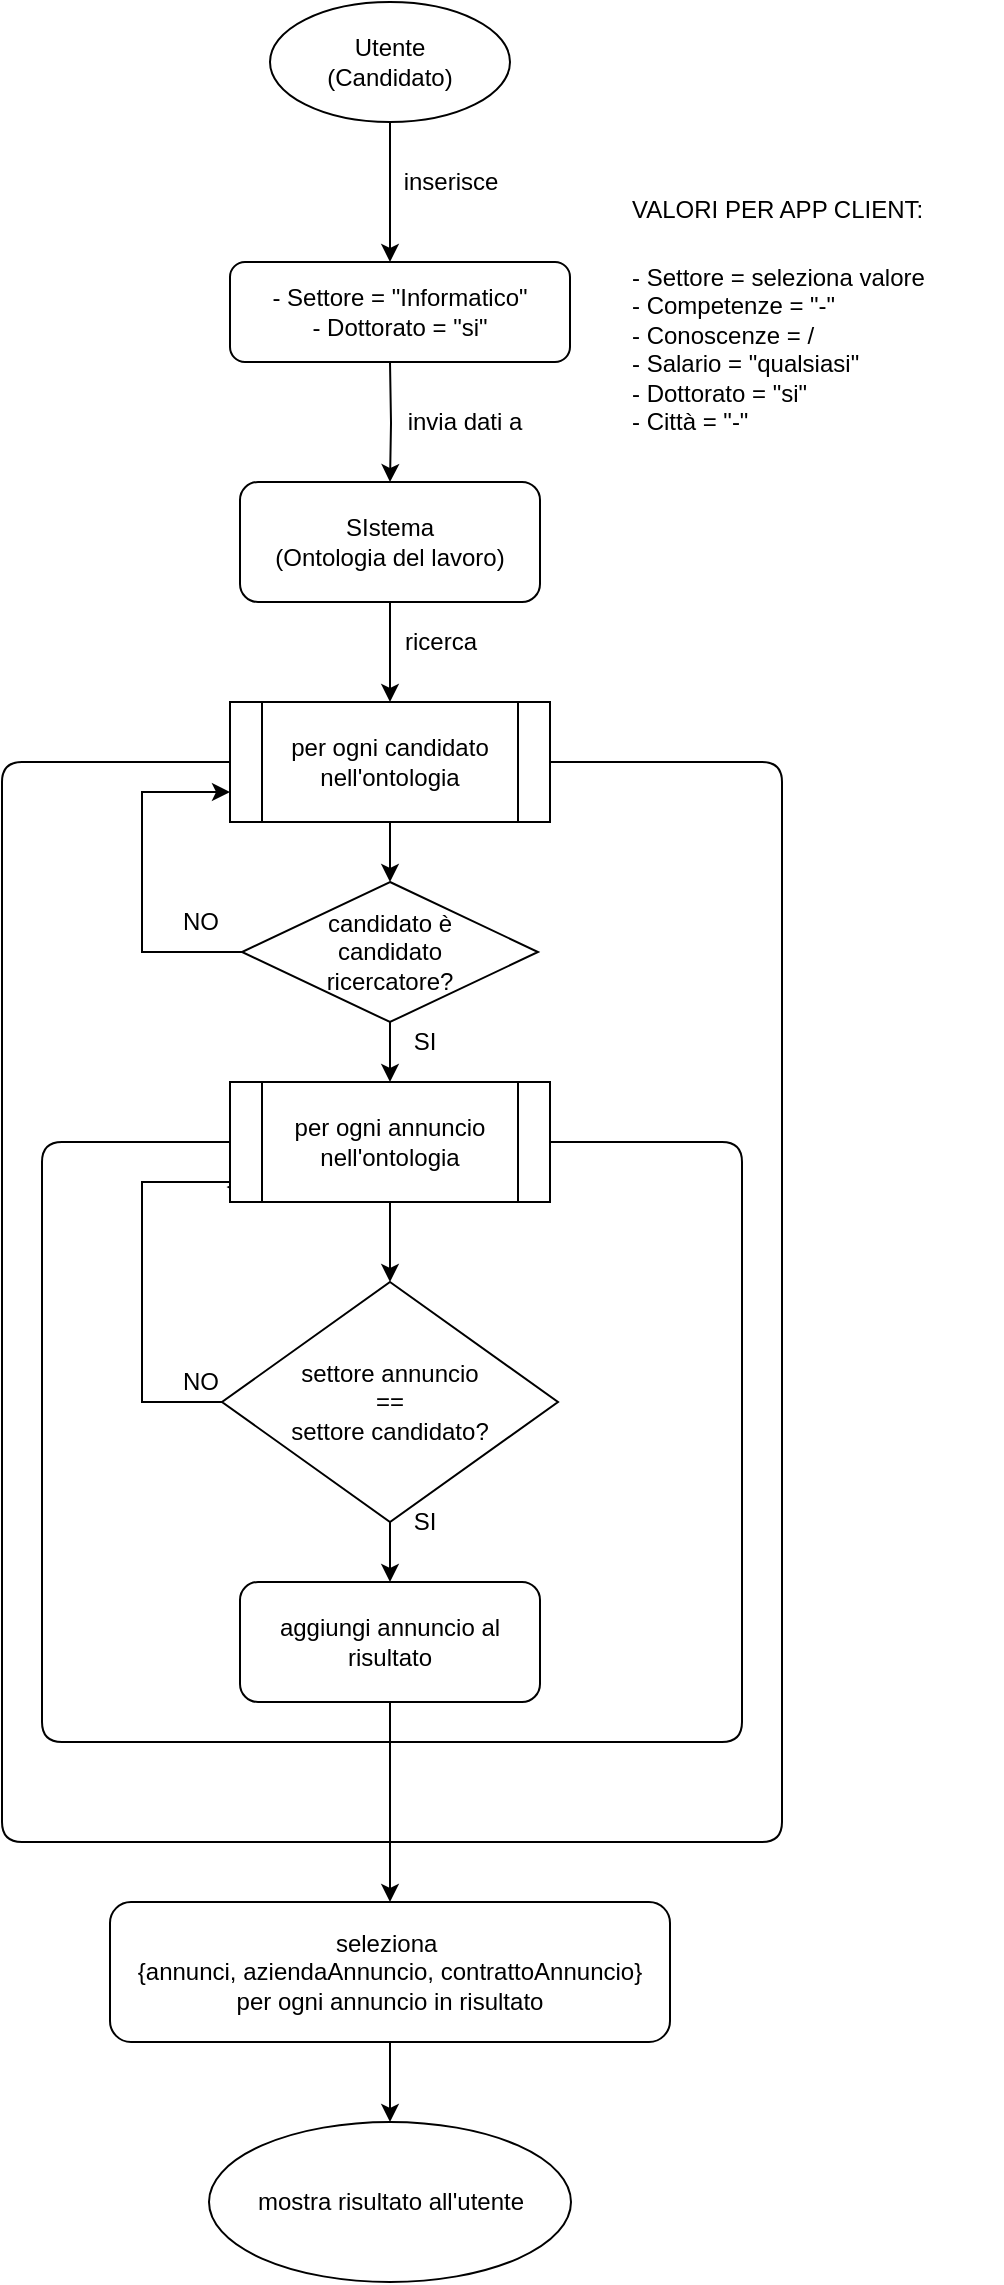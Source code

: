 <mxfile version="14.4.3" type="device"><diagram id="ayHtmYgfoHVvkvzsXFXl" name="Page-1"><mxGraphModel dx="881" dy="875" grid="1" gridSize="10" guides="1" tooltips="1" connect="1" arrows="1" fold="1" page="0" pageScale="1" pageWidth="827" pageHeight="1169" math="0" shadow="0"><root><mxCell id="0"/><mxCell id="1" parent="0"/><mxCell id="3jaV1H3lAXQtu0JZNAEJ-7" style="edgeStyle=orthogonalEdgeStyle;rounded=0;orthogonalLoop=1;jettySize=auto;html=1;" parent="1" source="3jaV1H3lAXQtu0JZNAEJ-1" edge="1"><mxGeometry relative="1" as="geometry"><mxPoint x="414" as="targetPoint"/></mxGeometry></mxCell><mxCell id="3jaV1H3lAXQtu0JZNAEJ-1" value="Utente&lt;br&gt;(Candidato)" style="ellipse;whiteSpace=wrap;html=1;" parent="1" vertex="1"><mxGeometry x="354" y="-130" width="120" height="60" as="geometry"/></mxCell><mxCell id="3jaV1H3lAXQtu0JZNAEJ-4" value="inserisce" style="text;html=1;align=center;verticalAlign=middle;resizable=0;points=[];autosize=1;" parent="1" vertex="1"><mxGeometry x="414" y="-50" width="60" height="20" as="geometry"/></mxCell><mxCell id="3jaV1H3lAXQtu0JZNAEJ-13" style="edgeStyle=orthogonalEdgeStyle;rounded=0;orthogonalLoop=1;jettySize=auto;html=1;" parent="1" target="3jaV1H3lAXQtu0JZNAEJ-12" edge="1"><mxGeometry relative="1" as="geometry"><mxPoint x="414" y="50" as="sourcePoint"/></mxGeometry></mxCell><mxCell id="3jaV1H3lAXQtu0JZNAEJ-5" value="- Settore = &quot;Informatico&quot;&lt;br&gt;- Dottorato = &quot;si&quot;" style="rounded=1;whiteSpace=wrap;html=1;" parent="1" vertex="1"><mxGeometry x="334" width="170" height="50" as="geometry"/></mxCell><mxCell id="3jaV1H3lAXQtu0JZNAEJ-24" style="edgeStyle=orthogonalEdgeStyle;rounded=0;orthogonalLoop=1;jettySize=auto;html=1;entryX=-0.011;entryY=0.876;entryDx=0;entryDy=0;entryPerimeter=0;" parent="1" source="3jaV1H3lAXQtu0JZNAEJ-9" target="3jaV1H3lAXQtu0JZNAEJ-17" edge="1"><mxGeometry relative="1" as="geometry"><Array as="points"><mxPoint x="290" y="570"/><mxPoint x="290" y="460"/><mxPoint x="334" y="460"/><mxPoint x="334" y="463"/></Array></mxGeometry></mxCell><mxCell id="3jaV1H3lAXQtu0JZNAEJ-31" style="edgeStyle=orthogonalEdgeStyle;rounded=0;orthogonalLoop=1;jettySize=auto;html=1;entryX=0.5;entryY=0;entryDx=0;entryDy=0;" parent="1" source="3jaV1H3lAXQtu0JZNAEJ-9" edge="1"><mxGeometry relative="1" as="geometry"><mxPoint x="414" y="660" as="targetPoint"/></mxGeometry></mxCell><mxCell id="3jaV1H3lAXQtu0JZNAEJ-9" value="settore annuncio&lt;br&gt;==&lt;br&gt;settore candidato?" style="rhombus;whiteSpace=wrap;html=1;" parent="1" vertex="1"><mxGeometry x="330" y="510" width="168" height="120" as="geometry"/></mxCell><mxCell id="3jaV1H3lAXQtu0JZNAEJ-11" value="invia dati a" style="text;html=1;align=center;verticalAlign=middle;resizable=0;points=[];autosize=1;" parent="1" vertex="1"><mxGeometry x="416" y="70" width="70" height="20" as="geometry"/></mxCell><mxCell id="Tjv9hSrwOcbPROfCNJO8-11" style="edgeStyle=orthogonalEdgeStyle;rounded=0;orthogonalLoop=1;jettySize=auto;html=1;entryX=0.5;entryY=0;entryDx=0;entryDy=0;" edge="1" parent="1" source="3jaV1H3lAXQtu0JZNAEJ-12" target="Tjv9hSrwOcbPROfCNJO8-1"><mxGeometry relative="1" as="geometry"/></mxCell><mxCell id="3jaV1H3lAXQtu0JZNAEJ-12" value="SIstema&lt;br&gt;(Ontologia del lavoro)" style="rounded=1;whiteSpace=wrap;html=1;" parent="1" vertex="1"><mxGeometry x="339" y="110" width="150" height="60" as="geometry"/></mxCell><mxCell id="3jaV1H3lAXQtu0JZNAEJ-15" value="ricerca" style="text;html=1;align=center;verticalAlign=middle;resizable=0;points=[];autosize=1;" parent="1" vertex="1"><mxGeometry x="414" y="180" width="50" height="20" as="geometry"/></mxCell><mxCell id="3jaV1H3lAXQtu0JZNAEJ-19" style="edgeStyle=orthogonalEdgeStyle;rounded=0;orthogonalLoop=1;jettySize=auto;html=1;" parent="1" source="3jaV1H3lAXQtu0JZNAEJ-17" target="3jaV1H3lAXQtu0JZNAEJ-9" edge="1"><mxGeometry relative="1" as="geometry"/></mxCell><mxCell id="3jaV1H3lAXQtu0JZNAEJ-17" value="per ogni annuncio nell'ontologia" style="shape=process;whiteSpace=wrap;html=1;backgroundOutline=1;" parent="1" vertex="1"><mxGeometry x="334" y="410" width="160" height="60" as="geometry"/></mxCell><mxCell id="3jaV1H3lAXQtu0JZNAEJ-25" value="NO" style="text;html=1;align=center;verticalAlign=middle;resizable=0;points=[];autosize=1;" parent="1" vertex="1"><mxGeometry x="304" y="550" width="30" height="20" as="geometry"/></mxCell><mxCell id="3jaV1H3lAXQtu0JZNAEJ-27" value="SI" style="text;html=1;align=center;verticalAlign=middle;resizable=0;points=[];autosize=1;" parent="1" vertex="1"><mxGeometry x="416" y="620" width="30" height="20" as="geometry"/></mxCell><mxCell id="3jaV1H3lAXQtu0JZNAEJ-37" style="edgeStyle=orthogonalEdgeStyle;rounded=0;orthogonalLoop=1;jettySize=auto;html=1;entryX=0.5;entryY=0;entryDx=0;entryDy=0;" parent="1" edge="1"><mxGeometry relative="1" as="geometry"><mxPoint x="414" y="760" as="sourcePoint"/></mxGeometry></mxCell><mxCell id="U_LWP1ITrudUUQ7Jl30l-4" style="edgeStyle=orthogonalEdgeStyle;rounded=0;orthogonalLoop=1;jettySize=auto;html=1;entryX=0.5;entryY=0;entryDx=0;entryDy=0;" parent="1" source="3jaV1H3lAXQtu0JZNAEJ-46" target="U_LWP1ITrudUUQ7Jl30l-3" edge="1"><mxGeometry relative="1" as="geometry"/></mxCell><mxCell id="3jaV1H3lAXQtu0JZNAEJ-46" value="aggiungi annuncio al risultato" style="rounded=1;whiteSpace=wrap;html=1;" parent="1" vertex="1"><mxGeometry x="339" y="660" width="150" height="60" as="geometry"/></mxCell><mxCell id="3jaV1H3lAXQtu0JZNAEJ-49" value="mostra risultato all'utente&lt;span&gt;&lt;br&gt;&lt;/span&gt;" style="ellipse;whiteSpace=wrap;html=1;" parent="1" vertex="1"><mxGeometry x="323.5" y="930" width="181" height="80" as="geometry"/></mxCell><mxCell id="3jaV1H3lAXQtu0JZNAEJ-51" value="" style="endArrow=none;html=1;entryX=1;entryY=0.5;entryDx=0;entryDy=0;" parent="1" target="3jaV1H3lAXQtu0JZNAEJ-17" edge="1"><mxGeometry width="50" height="50" relative="1" as="geometry"><mxPoint x="414" y="740" as="sourcePoint"/><mxPoint x="440" y="800" as="targetPoint"/><Array as="points"><mxPoint x="530" y="740"/><mxPoint x="590" y="740"/><mxPoint x="590" y="440"/></Array></mxGeometry></mxCell><mxCell id="3jaV1H3lAXQtu0JZNAEJ-52" value="" style="endArrow=none;html=1;entryX=0;entryY=0.5;entryDx=0;entryDy=0;" parent="1" target="3jaV1H3lAXQtu0JZNAEJ-17" edge="1"><mxGeometry width="50" height="50" relative="1" as="geometry"><mxPoint x="414" y="740" as="sourcePoint"/><mxPoint x="570" y="580" as="targetPoint"/><Array as="points"><mxPoint x="240" y="740"/><mxPoint x="240" y="440"/></Array></mxGeometry></mxCell><mxCell id="ubspjtcnxkgH3R33lidP-1" value="&lt;h1&gt;&lt;span style=&quot;font-size: 12px ; font-weight: 400&quot;&gt;VALORI PER APP CLIENT:&lt;/span&gt;&lt;br&gt;&lt;/h1&gt;&lt;div&gt;- Settore = seleziona valore&lt;/div&gt;&lt;div&gt;- Competenze = &quot;-&quot;&lt;/div&gt;&lt;div&gt;- Conoscenze = /&lt;/div&gt;&lt;div&gt;- Salario = &quot;qualsiasi&quot;&lt;/div&gt;&lt;div&gt;- Dottorato = &quot;si&quot;&lt;/div&gt;&lt;div&gt;- Città = &quot;-&quot;&lt;/div&gt;" style="text;html=1;strokeColor=none;fillColor=none;spacing=5;spacingTop=-20;whiteSpace=wrap;overflow=hidden;rounded=0;" parent="1" vertex="1"><mxGeometry x="530" y="-50" width="190" height="165" as="geometry"/></mxCell><mxCell id="U_LWP1ITrudUUQ7Jl30l-5" style="edgeStyle=orthogonalEdgeStyle;rounded=0;orthogonalLoop=1;jettySize=auto;html=1;entryX=0.5;entryY=0;entryDx=0;entryDy=0;" parent="1" source="U_LWP1ITrudUUQ7Jl30l-3" target="3jaV1H3lAXQtu0JZNAEJ-49" edge="1"><mxGeometry relative="1" as="geometry"/></mxCell><mxCell id="U_LWP1ITrudUUQ7Jl30l-3" value="&lt;span&gt;seleziona&amp;nbsp;&lt;/span&gt;&lt;br&gt;&lt;span&gt;{annunci,&amp;nbsp;aziendaAnnuncio,&amp;nbsp;contrattoAnnuncio}&lt;/span&gt;&lt;br&gt;&lt;span&gt;per ogni annuncio in risultato&lt;/span&gt;" style="rounded=1;whiteSpace=wrap;html=1;" parent="1" vertex="1"><mxGeometry x="274" y="820" width="280" height="70" as="geometry"/></mxCell><mxCell id="Tjv9hSrwOcbPROfCNJO8-6" style="edgeStyle=orthogonalEdgeStyle;rounded=0;orthogonalLoop=1;jettySize=auto;html=1;entryX=0.5;entryY=0;entryDx=0;entryDy=0;" edge="1" parent="1" source="Tjv9hSrwOcbPROfCNJO8-1" target="Tjv9hSrwOcbPROfCNJO8-5"><mxGeometry relative="1" as="geometry"/></mxCell><mxCell id="Tjv9hSrwOcbPROfCNJO8-1" value="per ogni candidato nell'ontologia" style="shape=process;whiteSpace=wrap;html=1;backgroundOutline=1;" vertex="1" parent="1"><mxGeometry x="334" y="220" width="160" height="60" as="geometry"/></mxCell><mxCell id="Tjv9hSrwOcbPROfCNJO8-2" value="" style="endArrow=none;html=1;entryX=0;entryY=0.5;entryDx=0;entryDy=0;" edge="1" target="Tjv9hSrwOcbPROfCNJO8-1" parent="1"><mxGeometry width="50" height="50" relative="1" as="geometry"><mxPoint x="260" y="790" as="sourcePoint"/><mxPoint x="569" y="480" as="targetPoint"/><Array as="points"><mxPoint x="220" y="790"/><mxPoint x="220" y="250"/></Array></mxGeometry></mxCell><mxCell id="Tjv9hSrwOcbPROfCNJO8-3" value="" style="endArrow=none;html=1;entryX=1;entryY=0.5;entryDx=0;entryDy=0;" edge="1" target="Tjv9hSrwOcbPROfCNJO8-1" parent="1"><mxGeometry width="50" height="50" relative="1" as="geometry"><mxPoint x="260" y="790" as="sourcePoint"/><mxPoint x="439" y="700" as="targetPoint"/><Array as="points"><mxPoint x="610" y="790"/><mxPoint x="610" y="250"/></Array></mxGeometry></mxCell><mxCell id="Tjv9hSrwOcbPROfCNJO8-7" style="edgeStyle=orthogonalEdgeStyle;rounded=0;orthogonalLoop=1;jettySize=auto;html=1;" edge="1" parent="1" source="Tjv9hSrwOcbPROfCNJO8-5" target="3jaV1H3lAXQtu0JZNAEJ-17"><mxGeometry relative="1" as="geometry"/></mxCell><mxCell id="Tjv9hSrwOcbPROfCNJO8-8" style="edgeStyle=orthogonalEdgeStyle;rounded=0;orthogonalLoop=1;jettySize=auto;html=1;entryX=0;entryY=0.75;entryDx=0;entryDy=0;" edge="1" parent="1" source="Tjv9hSrwOcbPROfCNJO8-5" target="Tjv9hSrwOcbPROfCNJO8-1"><mxGeometry relative="1" as="geometry"><Array as="points"><mxPoint x="290" y="345"/><mxPoint x="290" y="265"/></Array></mxGeometry></mxCell><mxCell id="Tjv9hSrwOcbPROfCNJO8-5" value="candidato è&lt;br&gt;candidato &lt;br&gt;ricercatore?" style="rhombus;whiteSpace=wrap;html=1;" vertex="1" parent="1"><mxGeometry x="340" y="310" width="148" height="70" as="geometry"/></mxCell><mxCell id="Tjv9hSrwOcbPROfCNJO8-9" value="SI" style="text;html=1;align=center;verticalAlign=middle;resizable=0;points=[];autosize=1;" vertex="1" parent="1"><mxGeometry x="416" y="380" width="30" height="20" as="geometry"/></mxCell><mxCell id="Tjv9hSrwOcbPROfCNJO8-10" value="NO" style="text;html=1;align=center;verticalAlign=middle;resizable=0;points=[];autosize=1;" vertex="1" parent="1"><mxGeometry x="304" y="320" width="30" height="20" as="geometry"/></mxCell></root></mxGraphModel></diagram></mxfile>